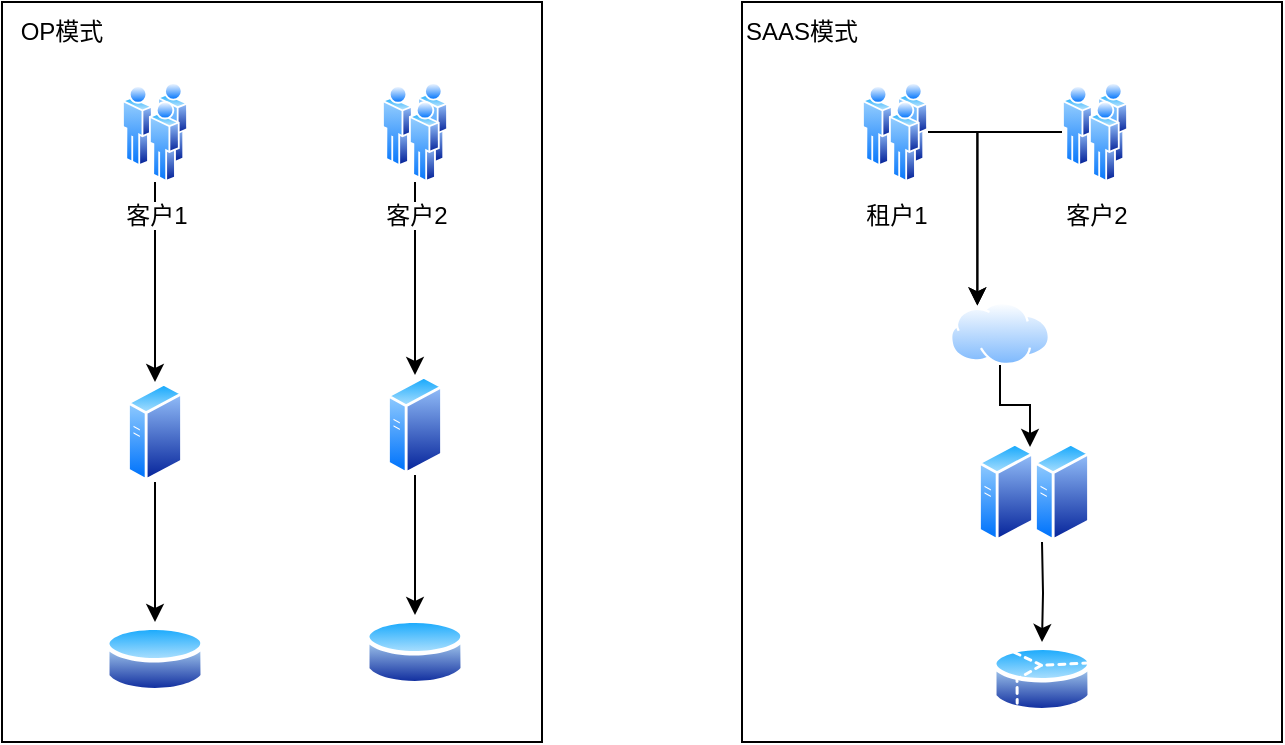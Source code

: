 <mxfile version="17.2.1" type="github" pages="3">
  <diagram id="JrMOKF3t77e5IFE57YYV" name="传统一模式与saas模式的部署模型对比">
    <mxGraphModel dx="1018" dy="640" grid="1" gridSize="10" guides="1" tooltips="1" connect="1" arrows="1" fold="1" page="1" pageScale="1" pageWidth="827" pageHeight="1169" math="0" shadow="0">
      <root>
        <mxCell id="0" />
        <mxCell id="1" parent="0" />
        <mxCell id="-DeTDmnQAcGnOGSdW9ah-13" value="" style="rounded=0;whiteSpace=wrap;html=1;" parent="1" vertex="1">
          <mxGeometry x="80" y="70" width="270" height="370" as="geometry" />
        </mxCell>
        <mxCell id="-DeTDmnQAcGnOGSdW9ah-6" style="edgeStyle=orthogonalEdgeStyle;rounded=0;orthogonalLoop=1;jettySize=auto;html=1;entryX=0.5;entryY=0;entryDx=0;entryDy=0;" parent="1" source="-DeTDmnQAcGnOGSdW9ah-3" target="-DeTDmnQAcGnOGSdW9ah-5" edge="1">
          <mxGeometry relative="1" as="geometry" />
        </mxCell>
        <mxCell id="-DeTDmnQAcGnOGSdW9ah-3" value="客户1" style="aspect=fixed;perimeter=ellipsePerimeter;html=1;align=center;shadow=0;dashed=0;spacingTop=3;image;image=img/lib/active_directory/users.svg;" parent="1" vertex="1">
          <mxGeometry x="140" y="110" width="33" height="50" as="geometry" />
        </mxCell>
        <mxCell id="-DeTDmnQAcGnOGSdW9ah-28" style="edgeStyle=orthogonalEdgeStyle;rounded=0;orthogonalLoop=1;jettySize=auto;html=1;" parent="1" source="-DeTDmnQAcGnOGSdW9ah-4" target="-DeTDmnQAcGnOGSdW9ah-11" edge="1">
          <mxGeometry relative="1" as="geometry" />
        </mxCell>
        <mxCell id="-DeTDmnQAcGnOGSdW9ah-4" value="客户2" style="aspect=fixed;perimeter=ellipsePerimeter;html=1;align=center;shadow=0;dashed=0;spacingTop=3;image;image=img/lib/active_directory/users.svg;" parent="1" vertex="1">
          <mxGeometry x="270" y="110" width="33" height="50" as="geometry" />
        </mxCell>
        <mxCell id="-DeTDmnQAcGnOGSdW9ah-8" style="edgeStyle=orthogonalEdgeStyle;rounded=0;orthogonalLoop=1;jettySize=auto;html=1;" parent="1" source="-DeTDmnQAcGnOGSdW9ah-5" target="-DeTDmnQAcGnOGSdW9ah-7" edge="1">
          <mxGeometry relative="1" as="geometry" />
        </mxCell>
        <mxCell id="-DeTDmnQAcGnOGSdW9ah-5" value="" style="aspect=fixed;perimeter=ellipsePerimeter;html=1;align=center;shadow=0;dashed=0;spacingTop=3;image;image=img/lib/active_directory/generic_server.svg;" parent="1" vertex="1">
          <mxGeometry x="142.5" y="260" width="28.0" height="50" as="geometry" />
        </mxCell>
        <mxCell id="-DeTDmnQAcGnOGSdW9ah-7" value="" style="aspect=fixed;perimeter=ellipsePerimeter;html=1;align=center;shadow=0;dashed=0;spacingTop=3;image;image=img/lib/active_directory/database.svg;" parent="1" vertex="1">
          <mxGeometry x="131.5" y="380" width="50" height="37" as="geometry" />
        </mxCell>
        <mxCell id="-DeTDmnQAcGnOGSdW9ah-10" style="edgeStyle=orthogonalEdgeStyle;rounded=0;orthogonalLoop=1;jettySize=auto;html=1;" parent="1" source="-DeTDmnQAcGnOGSdW9ah-11" target="-DeTDmnQAcGnOGSdW9ah-12" edge="1">
          <mxGeometry relative="1" as="geometry" />
        </mxCell>
        <mxCell id="-DeTDmnQAcGnOGSdW9ah-11" value="" style="aspect=fixed;perimeter=ellipsePerimeter;html=1;align=center;shadow=0;dashed=0;spacingTop=3;image;image=img/lib/active_directory/generic_server.svg;" parent="1" vertex="1">
          <mxGeometry x="272.5" y="256.5" width="28.0" height="50" as="geometry" />
        </mxCell>
        <mxCell id="-DeTDmnQAcGnOGSdW9ah-12" value="" style="aspect=fixed;perimeter=ellipsePerimeter;html=1;align=center;shadow=0;dashed=0;spacingTop=3;image;image=img/lib/active_directory/database.svg;" parent="1" vertex="1">
          <mxGeometry x="261.5" y="376.5" width="50" height="37" as="geometry" />
        </mxCell>
        <mxCell id="-DeTDmnQAcGnOGSdW9ah-14" value="OP模式" style="text;html=1;strokeColor=none;fillColor=none;align=center;verticalAlign=middle;whiteSpace=wrap;rounded=0;" parent="1" vertex="1">
          <mxGeometry x="80" y="70" width="60" height="30" as="geometry" />
        </mxCell>
        <mxCell id="-DeTDmnQAcGnOGSdW9ah-15" value="" style="rounded=0;whiteSpace=wrap;html=1;" parent="1" vertex="1">
          <mxGeometry x="450" y="70" width="270" height="370" as="geometry" />
        </mxCell>
        <mxCell id="-DeTDmnQAcGnOGSdW9ah-31" style="edgeStyle=orthogonalEdgeStyle;rounded=0;orthogonalLoop=1;jettySize=auto;html=1;entryX=0.25;entryY=0;entryDx=0;entryDy=0;" parent="1" source="-DeTDmnQAcGnOGSdW9ah-17" target="-DeTDmnQAcGnOGSdW9ah-29" edge="1">
          <mxGeometry relative="1" as="geometry" />
        </mxCell>
        <mxCell id="-DeTDmnQAcGnOGSdW9ah-17" value="租户1" style="aspect=fixed;perimeter=ellipsePerimeter;html=1;align=center;shadow=0;dashed=0;spacingTop=3;image;image=img/lib/active_directory/users.svg;" parent="1" vertex="1">
          <mxGeometry x="510" y="110" width="33" height="50" as="geometry" />
        </mxCell>
        <mxCell id="-DeTDmnQAcGnOGSdW9ah-32" style="edgeStyle=orthogonalEdgeStyle;rounded=0;orthogonalLoop=1;jettySize=auto;html=1;entryX=0.25;entryY=0;entryDx=0;entryDy=0;" parent="1" source="-DeTDmnQAcGnOGSdW9ah-18" target="-DeTDmnQAcGnOGSdW9ah-29" edge="1">
          <mxGeometry relative="1" as="geometry" />
        </mxCell>
        <mxCell id="-DeTDmnQAcGnOGSdW9ah-18" value="客户2" style="aspect=fixed;perimeter=ellipsePerimeter;html=1;align=center;shadow=0;dashed=0;spacingTop=3;image;image=img/lib/active_directory/users.svg;" parent="1" vertex="1">
          <mxGeometry x="610" y="110" width="33" height="50" as="geometry" />
        </mxCell>
        <mxCell id="-DeTDmnQAcGnOGSdW9ah-26" value="SAAS模式" style="text;html=1;strokeColor=none;fillColor=none;align=center;verticalAlign=middle;whiteSpace=wrap;rounded=0;" parent="1" vertex="1">
          <mxGeometry x="450" y="70" width="60" height="30" as="geometry" />
        </mxCell>
        <mxCell id="-DeTDmnQAcGnOGSdW9ah-35" style="edgeStyle=orthogonalEdgeStyle;rounded=0;orthogonalLoop=1;jettySize=auto;html=1;entryX=-0.071;entryY=0.05;entryDx=0;entryDy=0;entryPerimeter=0;" parent="1" source="-DeTDmnQAcGnOGSdW9ah-29" target="-DeTDmnQAcGnOGSdW9ah-24" edge="1">
          <mxGeometry relative="1" as="geometry" />
        </mxCell>
        <mxCell id="-DeTDmnQAcGnOGSdW9ah-29" value="" style="aspect=fixed;perimeter=ellipsePerimeter;html=1;align=center;shadow=0;dashed=0;spacingTop=3;image;image=img/lib/active_directory/internet_cloud.svg;" parent="1" vertex="1">
          <mxGeometry x="554" y="220" width="50" height="31.5" as="geometry" />
        </mxCell>
        <mxCell id="-DeTDmnQAcGnOGSdW9ah-34" value="" style="group" parent="1" vertex="1" connectable="0">
          <mxGeometry x="568" y="290" width="56" height="50" as="geometry" />
        </mxCell>
        <mxCell id="-DeTDmnQAcGnOGSdW9ah-20" value="" style="aspect=fixed;perimeter=ellipsePerimeter;html=1;align=center;shadow=0;dashed=0;spacingTop=3;image;image=img/lib/active_directory/generic_server.svg;" parent="-DeTDmnQAcGnOGSdW9ah-34" vertex="1">
          <mxGeometry width="28.0" height="50" as="geometry" />
        </mxCell>
        <mxCell id="-DeTDmnQAcGnOGSdW9ah-24" value="" style="aspect=fixed;perimeter=ellipsePerimeter;html=1;align=center;shadow=0;dashed=0;spacingTop=3;image;image=img/lib/active_directory/generic_server.svg;" parent="-DeTDmnQAcGnOGSdW9ah-34" vertex="1">
          <mxGeometry x="28" width="28.0" height="50" as="geometry" />
        </mxCell>
        <mxCell id="-DeTDmnQAcGnOGSdW9ah-36" value="" style="aspect=fixed;perimeter=ellipsePerimeter;html=1;align=center;shadow=0;dashed=0;spacingTop=3;image;image=img/lib/active_directory/database_partition_3.svg;" parent="1" vertex="1">
          <mxGeometry x="575" y="390" width="50" height="37" as="geometry" />
        </mxCell>
        <mxCell id="-DeTDmnQAcGnOGSdW9ah-37" style="edgeStyle=orthogonalEdgeStyle;rounded=0;orthogonalLoop=1;jettySize=auto;html=1;entryX=0.5;entryY=0;entryDx=0;entryDy=0;" parent="1" target="-DeTDmnQAcGnOGSdW9ah-36" edge="1">
          <mxGeometry relative="1" as="geometry">
            <mxPoint x="600" y="340" as="sourcePoint" />
          </mxGeometry>
        </mxCell>
      </root>
    </mxGraphModel>
  </diagram>
  <diagram id="bYE7hUSXt7BSidNkDRvL" name="成熟度level1">
    <mxGraphModel dx="1018" dy="640" grid="1" gridSize="10" guides="1" tooltips="1" connect="1" arrows="1" fold="1" page="1" pageScale="1" pageWidth="827" pageHeight="1169" math="0" shadow="0">
      <root>
        <mxCell id="0" />
        <mxCell id="1" parent="0" />
        <mxCell id="6bYM_hcvGW1U91wtqBci-1" value="" style="rounded=0;whiteSpace=wrap;html=1;" vertex="1" parent="1">
          <mxGeometry x="180" y="120" width="340" height="340" as="geometry" />
        </mxCell>
        <mxCell id="8KgYZYZ9_VnfnH_EN4KT-5" style="edgeStyle=orthogonalEdgeStyle;rounded=0;orthogonalLoop=1;jettySize=auto;html=1;entryX=0.75;entryY=0;entryDx=0;entryDy=0;" parent="1" source="8KgYZYZ9_VnfnH_EN4KT-1" target="8KgYZYZ9_VnfnH_EN4KT-4" edge="1">
          <mxGeometry relative="1" as="geometry" />
        </mxCell>
        <mxCell id="8KgYZYZ9_VnfnH_EN4KT-1" value="租户1" style="aspect=fixed;perimeter=ellipsePerimeter;html=1;align=center;shadow=0;dashed=0;spacingTop=3;image;image=img/lib/active_directory/user_accounts.svg;" parent="1" vertex="1">
          <mxGeometry x="230" y="160" width="50" height="48.5" as="geometry" />
        </mxCell>
        <mxCell id="8KgYZYZ9_VnfnH_EN4KT-7" style="edgeStyle=orthogonalEdgeStyle;rounded=0;orthogonalLoop=1;jettySize=auto;html=1;" parent="1" source="8KgYZYZ9_VnfnH_EN4KT-2" target="8KgYZYZ9_VnfnH_EN4KT-6" edge="1">
          <mxGeometry relative="1" as="geometry" />
        </mxCell>
        <mxCell id="8KgYZYZ9_VnfnH_EN4KT-2" value="租户2" style="aspect=fixed;perimeter=ellipsePerimeter;html=1;align=center;shadow=0;dashed=0;spacingTop=3;image;image=img/lib/active_directory/user_accounts.svg;" parent="1" vertex="1">
          <mxGeometry x="310" y="160" width="50" height="48.5" as="geometry" />
        </mxCell>
        <mxCell id="8KgYZYZ9_VnfnH_EN4KT-9" style="edgeStyle=orthogonalEdgeStyle;rounded=0;orthogonalLoop=1;jettySize=auto;html=1;entryX=0.5;entryY=0;entryDx=0;entryDy=0;" parent="1" source="8KgYZYZ9_VnfnH_EN4KT-3" target="8KgYZYZ9_VnfnH_EN4KT-8" edge="1">
          <mxGeometry relative="1" as="geometry" />
        </mxCell>
        <mxCell id="8KgYZYZ9_VnfnH_EN4KT-3" value="租户3" style="aspect=fixed;perimeter=ellipsePerimeter;html=1;align=center;shadow=0;dashed=0;spacingTop=3;image;image=img/lib/active_directory/user_accounts.svg;" parent="1" vertex="1">
          <mxGeometry x="389" y="160" width="50" height="48.5" as="geometry" />
        </mxCell>
        <mxCell id="8KgYZYZ9_VnfnH_EN4KT-4" value="软件实例1" style="aspect=fixed;perimeter=ellipsePerimeter;html=1;align=center;shadow=0;dashed=0;spacingTop=3;image;image=img/lib/active_directory/generic_server.svg;" parent="1" vertex="1">
          <mxGeometry x="234" y="310" width="28" height="50" as="geometry" />
        </mxCell>
        <mxCell id="8KgYZYZ9_VnfnH_EN4KT-6" value="软件实例2" style="aspect=fixed;perimeter=ellipsePerimeter;html=1;align=center;shadow=0;dashed=0;spacingTop=3;image;image=img/lib/active_directory/generic_server.svg;" parent="1" vertex="1">
          <mxGeometry x="321" y="310" width="28" height="50" as="geometry" />
        </mxCell>
        <mxCell id="8KgYZYZ9_VnfnH_EN4KT-8" value="软件实例3" style="aspect=fixed;perimeter=ellipsePerimeter;html=1;align=center;shadow=0;dashed=0;spacingTop=3;image;image=img/lib/active_directory/generic_server.svg;" parent="1" vertex="1">
          <mxGeometry x="400" y="310" width="28" height="50" as="geometry" />
        </mxCell>
        <mxCell id="6bYM_hcvGW1U91wtqBci-2" value="多次开发" style="text;html=1;align=center;verticalAlign=middle;resizable=0;points=[];autosize=1;strokeColor=none;fillColor=none;" vertex="1" parent="1">
          <mxGeometry x="428" y="430" width="60" height="20" as="geometry" />
        </mxCell>
      </root>
    </mxGraphModel>
  </diagram>
  <diagram id="aZubZ26j2jihA-W_fHOG" name="成熟度level2">
    <mxGraphModel dx="1018" dy="640" grid="1" gridSize="10" guides="1" tooltips="1" connect="1" arrows="1" fold="1" page="1" pageScale="1" pageWidth="827" pageHeight="1169" math="0" shadow="0">
      <root>
        <mxCell id="0" />
        <mxCell id="1" parent="0" />
        <mxCell id="tQWMjkSeaiupvykGvDER-1" value="" style="rounded=0;whiteSpace=wrap;html=1;" vertex="1" parent="1">
          <mxGeometry x="180" y="120" width="340" height="340" as="geometry" />
        </mxCell>
        <mxCell id="tQWMjkSeaiupvykGvDER-2" style="edgeStyle=orthogonalEdgeStyle;rounded=0;orthogonalLoop=1;jettySize=auto;html=1;entryX=0.75;entryY=0;entryDx=0;entryDy=0;" edge="1" parent="1" source="tQWMjkSeaiupvykGvDER-3" target="tQWMjkSeaiupvykGvDER-8">
          <mxGeometry relative="1" as="geometry" />
        </mxCell>
        <mxCell id="tQWMjkSeaiupvykGvDER-3" value="租户1" style="aspect=fixed;perimeter=ellipsePerimeter;html=1;align=center;shadow=0;dashed=0;spacingTop=3;image;image=img/lib/active_directory/user_accounts.svg;" vertex="1" parent="1">
          <mxGeometry x="230" y="160" width="50" height="48.5" as="geometry" />
        </mxCell>
        <mxCell id="tQWMjkSeaiupvykGvDER-4" style="edgeStyle=orthogonalEdgeStyle;rounded=0;orthogonalLoop=1;jettySize=auto;html=1;" edge="1" parent="1" source="tQWMjkSeaiupvykGvDER-5" target="tQWMjkSeaiupvykGvDER-9">
          <mxGeometry relative="1" as="geometry" />
        </mxCell>
        <mxCell id="tQWMjkSeaiupvykGvDER-5" value="租户2" style="aspect=fixed;perimeter=ellipsePerimeter;html=1;align=center;shadow=0;dashed=0;spacingTop=3;image;image=img/lib/active_directory/user_accounts.svg;" vertex="1" parent="1">
          <mxGeometry x="310" y="160" width="50" height="48.5" as="geometry" />
        </mxCell>
        <mxCell id="tQWMjkSeaiupvykGvDER-6" style="edgeStyle=orthogonalEdgeStyle;rounded=0;orthogonalLoop=1;jettySize=auto;html=1;entryX=0.5;entryY=0;entryDx=0;entryDy=0;" edge="1" parent="1" source="tQWMjkSeaiupvykGvDER-7" target="tQWMjkSeaiupvykGvDER-10">
          <mxGeometry relative="1" as="geometry" />
        </mxCell>
        <mxCell id="tQWMjkSeaiupvykGvDER-7" value="租户3" style="aspect=fixed;perimeter=ellipsePerimeter;html=1;align=center;shadow=0;dashed=0;spacingTop=3;image;image=img/lib/active_directory/user_accounts.svg;" vertex="1" parent="1">
          <mxGeometry x="389" y="160" width="50" height="48.5" as="geometry" />
        </mxCell>
        <mxCell id="tQWMjkSeaiupvykGvDER-8" value="软件实例" style="aspect=fixed;perimeter=ellipsePerimeter;html=1;align=center;shadow=0;dashed=0;spacingTop=3;image;image=img/lib/active_directory/generic_server.svg;" vertex="1" parent="1">
          <mxGeometry x="234" y="310" width="28" height="50" as="geometry" />
        </mxCell>
        <mxCell id="tQWMjkSeaiupvykGvDER-9" value="软件实例" style="aspect=fixed;perimeter=ellipsePerimeter;html=1;align=center;shadow=0;dashed=0;spacingTop=3;image;image=img/lib/active_directory/generic_server.svg;" vertex="1" parent="1">
          <mxGeometry x="321" y="310" width="28" height="50" as="geometry" />
        </mxCell>
        <mxCell id="tQWMjkSeaiupvykGvDER-10" value="软件实例" style="aspect=fixed;perimeter=ellipsePerimeter;html=1;align=center;shadow=0;dashed=0;spacingTop=3;image;image=img/lib/active_directory/generic_server.svg;" vertex="1" parent="1">
          <mxGeometry x="400" y="310" width="28" height="50" as="geometry" />
        </mxCell>
        <mxCell id="tQWMjkSeaiupvykGvDER-11" value="一次开发多次部署" style="text;html=1;align=center;verticalAlign=middle;resizable=0;points=[];autosize=1;strokeColor=none;fillColor=none;" vertex="1" parent="1">
          <mxGeometry x="403" y="430" width="110" height="20" as="geometry" />
        </mxCell>
      </root>
    </mxGraphModel>
  </diagram>
</mxfile>
